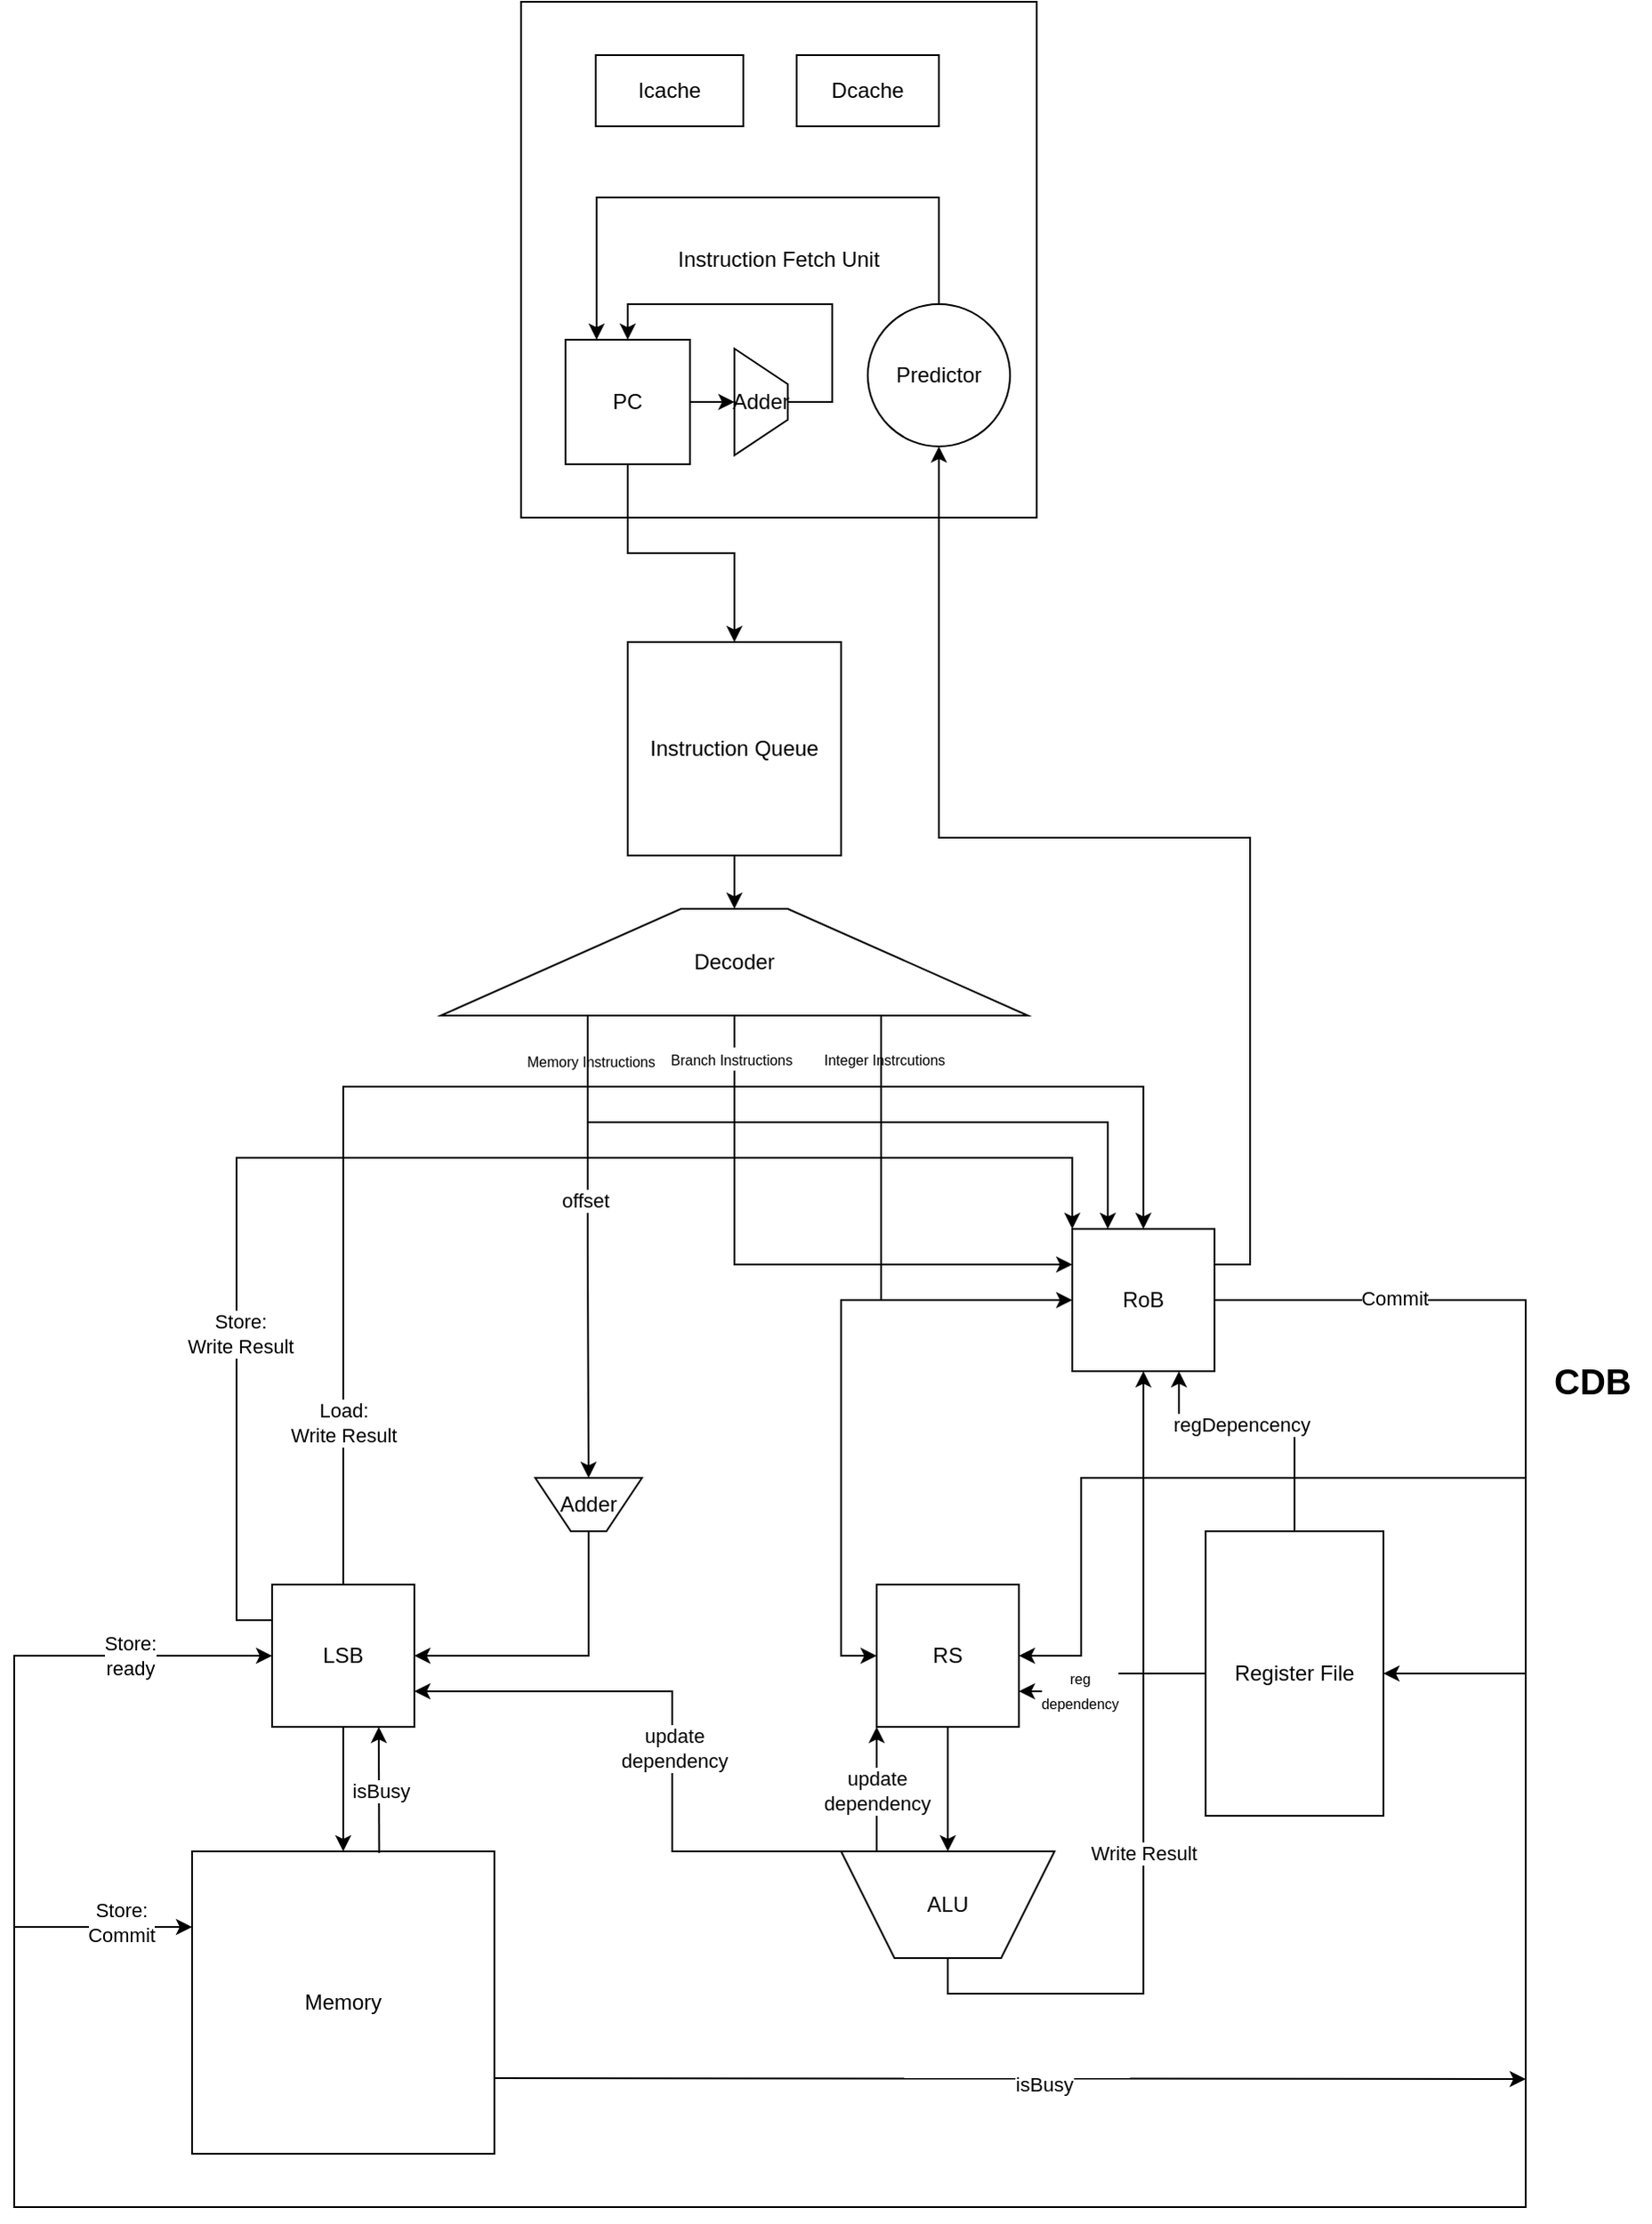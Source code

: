 <mxfile version="22.1.2" type="device">
  <diagram name="第 1 页" id="1AaUHSoJ7V8AeOtojfq8">
    <mxGraphModel dx="1110" dy="748" grid="1" gridSize="10" guides="1" tooltips="1" connect="1" arrows="1" fold="1" page="1" pageScale="1" pageWidth="1654" pageHeight="2336" math="0" shadow="0">
      <root>
        <mxCell id="0" />
        <mxCell id="1" parent="0" />
        <mxCell id="MvJsvNlHEroa7Sd6aKbU-5" style="edgeStyle=orthogonalEdgeStyle;rounded=0;orthogonalLoop=1;jettySize=auto;html=1;exitX=0.75;exitY=1;exitDx=0;exitDy=0;" parent="1" source="MvJsvNlHEroa7Sd6aKbU-42" target="MvJsvNlHEroa7Sd6aKbU-3" edge="1">
          <mxGeometry relative="1" as="geometry">
            <mxPoint x="785" y="990" as="sourcePoint" />
            <Array as="points">
              <mxPoint x="867" y="990" />
              <mxPoint x="870" y="990" />
            </Array>
          </mxGeometry>
        </mxCell>
        <mxCell id="MvJsvNlHEroa7Sd6aKbU-50" value="&lt;font style=&quot;font-size: 8px;&quot;&gt;Integer&amp;nbsp;Instrcutions&lt;/font&gt;" style="edgeLabel;html=1;align=center;verticalAlign=middle;resizable=0;points=[];" parent="MvJsvNlHEroa7Sd6aKbU-5" vertex="1" connectable="0">
          <mxGeometry x="-0.825" y="1" relative="1" as="geometry">
            <mxPoint as="offset" />
          </mxGeometry>
        </mxCell>
        <mxCell id="MvJsvNlHEroa7Sd6aKbU-27" style="edgeStyle=orthogonalEdgeStyle;rounded=0;orthogonalLoop=1;jettySize=auto;html=1;exitX=0.25;exitY=1;exitDx=0;exitDy=0;entryX=0.5;entryY=1;entryDx=0;entryDy=0;" parent="1" source="MvJsvNlHEroa7Sd6aKbU-42" target="MvJsvNlHEroa7Sd6aKbU-20" edge="1">
          <mxGeometry relative="1" as="geometry">
            <mxPoint x="695" y="1050" as="sourcePoint" />
          </mxGeometry>
        </mxCell>
        <mxCell id="MvJsvNlHEroa7Sd6aKbU-31" value="offset" style="edgeLabel;html=1;align=center;verticalAlign=middle;resizable=0;points=[];" parent="MvJsvNlHEroa7Sd6aKbU-27" vertex="1" connectable="0">
          <mxGeometry x="-0.202" y="-2" relative="1" as="geometry">
            <mxPoint as="offset" />
          </mxGeometry>
        </mxCell>
        <mxCell id="MvJsvNlHEroa7Sd6aKbU-49" value="&lt;font style=&quot;font-size: 8px;&quot;&gt;Memory Instructions&lt;/font&gt;" style="edgeLabel;html=1;align=center;verticalAlign=middle;resizable=0;points=[];" parent="MvJsvNlHEroa7Sd6aKbU-27" vertex="1" connectable="0">
          <mxGeometry x="-0.811" y="1" relative="1" as="geometry">
            <mxPoint as="offset" />
          </mxGeometry>
        </mxCell>
        <mxCell id="MvJsvNlHEroa7Sd6aKbU-11" style="edgeStyle=orthogonalEdgeStyle;rounded=0;orthogonalLoop=1;jettySize=auto;html=1;exitX=0.5;exitY=0;exitDx=0;exitDy=0;entryX=0.5;entryY=0;entryDx=0;entryDy=0;" parent="1" source="MvJsvNlHEroa7Sd6aKbU-2" target="MvJsvNlHEroa7Sd6aKbU-3" edge="1">
          <mxGeometry relative="1" as="geometry">
            <Array as="points">
              <mxPoint x="565" y="870" />
              <mxPoint x="1015" y="870" />
            </Array>
          </mxGeometry>
        </mxCell>
        <mxCell id="MvJsvNlHEroa7Sd6aKbU-65" value="Load:&lt;br&gt;Write Result" style="edgeLabel;html=1;align=center;verticalAlign=middle;resizable=0;points=[];" parent="MvJsvNlHEroa7Sd6aKbU-11" vertex="1" connectable="0">
          <mxGeometry x="-0.774" relative="1" as="geometry">
            <mxPoint as="offset" />
          </mxGeometry>
        </mxCell>
        <mxCell id="MvJsvNlHEroa7Sd6aKbU-18" style="edgeStyle=orthogonalEdgeStyle;rounded=0;orthogonalLoop=1;jettySize=auto;html=1;exitX=0.5;exitY=1;exitDx=0;exitDy=0;entryX=0.5;entryY=0;entryDx=0;entryDy=0;" parent="1" source="MvJsvNlHEroa7Sd6aKbU-2" target="MvJsvNlHEroa7Sd6aKbU-17" edge="1">
          <mxGeometry relative="1" as="geometry" />
        </mxCell>
        <mxCell id="MvJsvNlHEroa7Sd6aKbU-70" style="edgeStyle=orthogonalEdgeStyle;rounded=0;orthogonalLoop=1;jettySize=auto;html=1;exitX=0;exitY=0.25;exitDx=0;exitDy=0;entryX=0;entryY=0;entryDx=0;entryDy=0;" parent="1" source="MvJsvNlHEroa7Sd6aKbU-2" target="MvJsvNlHEroa7Sd6aKbU-3" edge="1">
          <mxGeometry relative="1" as="geometry">
            <Array as="points">
              <mxPoint x="505" y="1170" />
              <mxPoint x="505" y="910" />
              <mxPoint x="975" y="910" />
            </Array>
          </mxGeometry>
        </mxCell>
        <mxCell id="MvJsvNlHEroa7Sd6aKbU-71" value="Store:&lt;br&gt;Write Result" style="edgeLabel;html=1;align=center;verticalAlign=middle;resizable=0;points=[];" parent="MvJsvNlHEroa7Sd6aKbU-70" vertex="1" connectable="0">
          <mxGeometry x="-0.542" y="-2" relative="1" as="geometry">
            <mxPoint as="offset" />
          </mxGeometry>
        </mxCell>
        <mxCell id="MvJsvNlHEroa7Sd6aKbU-2" value="LSB" style="whiteSpace=wrap;html=1;aspect=fixed;" parent="1" vertex="1">
          <mxGeometry x="525" y="1150" width="80" height="80" as="geometry" />
        </mxCell>
        <mxCell id="MvJsvNlHEroa7Sd6aKbU-60" style="edgeStyle=orthogonalEdgeStyle;rounded=0;orthogonalLoop=1;jettySize=auto;html=1;exitX=1;exitY=0.5;exitDx=0;exitDy=0;entryX=1;entryY=0.5;entryDx=0;entryDy=0;" parent="1" source="MvJsvNlHEroa7Sd6aKbU-3" target="MvJsvNlHEroa7Sd6aKbU-10" edge="1">
          <mxGeometry relative="1" as="geometry">
            <Array as="points">
              <mxPoint x="1230" y="990" />
              <mxPoint x="1230" y="1200" />
            </Array>
          </mxGeometry>
        </mxCell>
        <mxCell id="MvJsvNlHEroa7Sd6aKbU-72" style="edgeStyle=orthogonalEdgeStyle;rounded=0;orthogonalLoop=1;jettySize=auto;html=1;exitX=1;exitY=0.5;exitDx=0;exitDy=0;entryX=0;entryY=0.25;entryDx=0;entryDy=0;" parent="1" source="MvJsvNlHEroa7Sd6aKbU-3" target="MvJsvNlHEroa7Sd6aKbU-17" edge="1">
          <mxGeometry relative="1" as="geometry">
            <Array as="points">
              <mxPoint x="1230" y="990" />
              <mxPoint x="1230" y="1500" />
              <mxPoint x="380" y="1500" />
              <mxPoint x="380" y="1343" />
            </Array>
          </mxGeometry>
        </mxCell>
        <mxCell id="MvJsvNlHEroa7Sd6aKbU-73" value="Store:&lt;br&gt;Commit" style="edgeLabel;html=1;align=center;verticalAlign=middle;resizable=0;points=[];" parent="MvJsvNlHEroa7Sd6aKbU-72" vertex="1" connectable="0">
          <mxGeometry x="0.601" relative="1" as="geometry">
            <mxPoint x="-40" y="-160" as="offset" />
          </mxGeometry>
        </mxCell>
        <mxCell id="MvJsvNlHEroa7Sd6aKbU-76" style="edgeStyle=orthogonalEdgeStyle;rounded=0;orthogonalLoop=1;jettySize=auto;html=1;exitX=1;exitY=0.5;exitDx=0;exitDy=0;entryX=0;entryY=0.5;entryDx=0;entryDy=0;" parent="1" source="MvJsvNlHEroa7Sd6aKbU-3" target="MvJsvNlHEroa7Sd6aKbU-2" edge="1">
          <mxGeometry relative="1" as="geometry">
            <Array as="points">
              <mxPoint x="1230" y="990" />
              <mxPoint x="1230" y="1500" />
              <mxPoint x="380" y="1500" />
              <mxPoint x="380" y="1190" />
            </Array>
          </mxGeometry>
        </mxCell>
        <mxCell id="MvJsvNlHEroa7Sd6aKbU-77" value="Store:&lt;br&gt;ready" style="edgeLabel;html=1;align=center;verticalAlign=middle;resizable=0;points=[];" parent="MvJsvNlHEroa7Sd6aKbU-76" vertex="1" connectable="0">
          <mxGeometry x="0.919" relative="1" as="geometry">
            <mxPoint as="offset" />
          </mxGeometry>
        </mxCell>
        <mxCell id="MvJsvNlHEroa7Sd6aKbU-64" style="edgeStyle=orthogonalEdgeStyle;rounded=0;orthogonalLoop=1;jettySize=auto;html=1;exitX=1;exitY=0.5;exitDx=0;exitDy=0;entryX=1;entryY=0.5;entryDx=0;entryDy=0;" parent="1" source="MvJsvNlHEroa7Sd6aKbU-3" target="MvJsvNlHEroa7Sd6aKbU-4" edge="1">
          <mxGeometry relative="1" as="geometry">
            <Array as="points">
              <mxPoint x="1230" y="990" />
              <mxPoint x="1230" y="1090" />
              <mxPoint x="980" y="1090" />
              <mxPoint x="980" y="1190" />
            </Array>
          </mxGeometry>
        </mxCell>
        <mxCell id="MvJsvNlHEroa7Sd6aKbU-67" value="Commit" style="edgeLabel;html=1;align=center;verticalAlign=middle;resizable=0;points=[];" parent="MvJsvNlHEroa7Sd6aKbU-64" vertex="1" connectable="0">
          <mxGeometry x="-0.695" y="1" relative="1" as="geometry">
            <mxPoint as="offset" />
          </mxGeometry>
        </mxCell>
        <mxCell id="MvJsvNlHEroa7Sd6aKbU-3" value="RoB" style="whiteSpace=wrap;html=1;aspect=fixed;" parent="1" vertex="1">
          <mxGeometry x="975" y="950" width="80" height="80" as="geometry" />
        </mxCell>
        <mxCell id="MvJsvNlHEroa7Sd6aKbU-15" style="edgeStyle=orthogonalEdgeStyle;rounded=0;orthogonalLoop=1;jettySize=auto;html=1;exitX=0.5;exitY=1;exitDx=0;exitDy=0;entryX=0.5;entryY=1;entryDx=0;entryDy=0;" parent="1" source="MvJsvNlHEroa7Sd6aKbU-4" target="MvJsvNlHEroa7Sd6aKbU-13" edge="1">
          <mxGeometry relative="1" as="geometry" />
        </mxCell>
        <mxCell id="MvJsvNlHEroa7Sd6aKbU-4" value="RS" style="whiteSpace=wrap;html=1;aspect=fixed;" parent="1" vertex="1">
          <mxGeometry x="865" y="1150" width="80" height="80" as="geometry" />
        </mxCell>
        <mxCell id="rLQXvGr-ElykhCDke65y-30" style="edgeStyle=orthogonalEdgeStyle;rounded=0;orthogonalLoop=1;jettySize=auto;html=1;exitX=0.5;exitY=0;exitDx=0;exitDy=0;entryX=0.75;entryY=1;entryDx=0;entryDy=0;" edge="1" parent="1" source="MvJsvNlHEroa7Sd6aKbU-10" target="MvJsvNlHEroa7Sd6aKbU-3">
          <mxGeometry relative="1" as="geometry">
            <Array as="points">
              <mxPoint x="1100" y="1060" />
              <mxPoint x="1035" y="1060" />
            </Array>
          </mxGeometry>
        </mxCell>
        <mxCell id="rLQXvGr-ElykhCDke65y-32" value="regDepencency" style="edgeLabel;html=1;align=center;verticalAlign=middle;resizable=0;points=[];" vertex="1" connectable="0" parent="rLQXvGr-ElykhCDke65y-30">
          <mxGeometry x="0.038" relative="1" as="geometry">
            <mxPoint x="-10" as="offset" />
          </mxGeometry>
        </mxCell>
        <mxCell id="rLQXvGr-ElykhCDke65y-42" style="edgeStyle=orthogonalEdgeStyle;rounded=0;orthogonalLoop=1;jettySize=auto;html=1;exitX=0;exitY=0.5;exitDx=0;exitDy=0;entryX=1;entryY=0.75;entryDx=0;entryDy=0;" edge="1" parent="1" source="MvJsvNlHEroa7Sd6aKbU-10" target="MvJsvNlHEroa7Sd6aKbU-4">
          <mxGeometry relative="1" as="geometry" />
        </mxCell>
        <mxCell id="rLQXvGr-ElykhCDke65y-43" value="&lt;font style=&quot;font-size: 8px;&quot;&gt;reg&lt;br&gt;dependency&lt;/font&gt;" style="edgeLabel;html=1;align=center;verticalAlign=middle;resizable=0;points=[];" vertex="1" connectable="0" parent="rLQXvGr-ElykhCDke65y-42">
          <mxGeometry x="0.407" y="-1" relative="1" as="geometry">
            <mxPoint as="offset" />
          </mxGeometry>
        </mxCell>
        <mxCell id="MvJsvNlHEroa7Sd6aKbU-10" value="Register File" style="rounded=0;whiteSpace=wrap;html=1;" parent="1" vertex="1">
          <mxGeometry x="1050" y="1120" width="100" height="160" as="geometry" />
        </mxCell>
        <mxCell id="MvJsvNlHEroa7Sd6aKbU-16" style="edgeStyle=orthogonalEdgeStyle;rounded=0;orthogonalLoop=1;jettySize=auto;html=1;exitX=0.5;exitY=0;exitDx=0;exitDy=0;entryX=0.5;entryY=1;entryDx=0;entryDy=0;" parent="1" source="MvJsvNlHEroa7Sd6aKbU-13" target="MvJsvNlHEroa7Sd6aKbU-3" edge="1">
          <mxGeometry relative="1" as="geometry" />
        </mxCell>
        <mxCell id="MvJsvNlHEroa7Sd6aKbU-66" value="Write Result" style="edgeLabel;html=1;align=center;verticalAlign=middle;resizable=0;points=[];" parent="MvJsvNlHEroa7Sd6aKbU-16" vertex="1" connectable="0">
          <mxGeometry x="-0.128" relative="1" as="geometry">
            <mxPoint as="offset" />
          </mxGeometry>
        </mxCell>
        <mxCell id="rLQXvGr-ElykhCDke65y-36" style="edgeStyle=orthogonalEdgeStyle;rounded=0;orthogonalLoop=1;jettySize=auto;html=1;exitX=1;exitY=0.25;exitDx=0;exitDy=0;entryX=0;entryY=1;entryDx=0;entryDy=0;" edge="1" parent="1" source="MvJsvNlHEroa7Sd6aKbU-13" target="MvJsvNlHEroa7Sd6aKbU-4">
          <mxGeometry relative="1" as="geometry" />
        </mxCell>
        <mxCell id="rLQXvGr-ElykhCDke65y-37" value="update&lt;br&gt;dependency" style="edgeLabel;html=1;align=center;verticalAlign=middle;resizable=0;points=[];" vertex="1" connectable="0" parent="rLQXvGr-ElykhCDke65y-36">
          <mxGeometry x="0.352" relative="1" as="geometry">
            <mxPoint as="offset" />
          </mxGeometry>
        </mxCell>
        <mxCell id="rLQXvGr-ElykhCDke65y-39" style="edgeStyle=orthogonalEdgeStyle;rounded=0;orthogonalLoop=1;jettySize=auto;html=1;exitX=1;exitY=1;exitDx=0;exitDy=0;entryX=1;entryY=0.75;entryDx=0;entryDy=0;" edge="1" parent="1" source="MvJsvNlHEroa7Sd6aKbU-13" target="MvJsvNlHEroa7Sd6aKbU-2">
          <mxGeometry relative="1" as="geometry">
            <Array as="points">
              <mxPoint x="750" y="1300" />
              <mxPoint x="750" y="1210" />
            </Array>
          </mxGeometry>
        </mxCell>
        <mxCell id="rLQXvGr-ElykhCDke65y-40" value="update&lt;br&gt;dependency" style="edgeLabel;html=1;align=center;verticalAlign=middle;resizable=0;points=[];" vertex="1" connectable="0" parent="rLQXvGr-ElykhCDke65y-39">
          <mxGeometry x="-0.073" y="-1" relative="1" as="geometry">
            <mxPoint as="offset" />
          </mxGeometry>
        </mxCell>
        <mxCell id="MvJsvNlHEroa7Sd6aKbU-13" value="ALU" style="shape=trapezoid;perimeter=trapezoidPerimeter;whiteSpace=wrap;html=1;fixedSize=1;rotation=0;size=30;direction=west;" parent="1" vertex="1">
          <mxGeometry x="845" y="1300" width="120" height="60" as="geometry" />
        </mxCell>
        <mxCell id="MvJsvNlHEroa7Sd6aKbU-17" value="Memory" style="whiteSpace=wrap;html=1;aspect=fixed;" parent="1" vertex="1">
          <mxGeometry x="480" y="1300" width="170" height="170" as="geometry" />
        </mxCell>
        <mxCell id="MvJsvNlHEroa7Sd6aKbU-29" style="edgeStyle=orthogonalEdgeStyle;rounded=0;orthogonalLoop=1;jettySize=auto;html=1;exitX=0.5;exitY=0;exitDx=0;exitDy=0;entryX=1;entryY=0.5;entryDx=0;entryDy=0;" parent="1" source="MvJsvNlHEroa7Sd6aKbU-20" target="MvJsvNlHEroa7Sd6aKbU-2" edge="1">
          <mxGeometry relative="1" as="geometry" />
        </mxCell>
        <mxCell id="MvJsvNlHEroa7Sd6aKbU-20" value="Adder" style="shape=trapezoid;perimeter=trapezoidPerimeter;whiteSpace=wrap;html=1;fixedSize=1;direction=west;" parent="1" vertex="1">
          <mxGeometry x="673" y="1090" width="60" height="30" as="geometry" />
        </mxCell>
        <mxCell id="MvJsvNlHEroa7Sd6aKbU-32" value="Instruction Fetch Unit" style="whiteSpace=wrap;html=1;aspect=fixed;" parent="1" vertex="1">
          <mxGeometry x="665" y="260" width="290" height="290" as="geometry" />
        </mxCell>
        <mxCell id="MvJsvNlHEroa7Sd6aKbU-37" style="edgeStyle=orthogonalEdgeStyle;rounded=0;orthogonalLoop=1;jettySize=auto;html=1;exitX=1;exitY=0.5;exitDx=0;exitDy=0;entryX=0.5;entryY=1;entryDx=0;entryDy=0;" parent="1" source="MvJsvNlHEroa7Sd6aKbU-34" target="MvJsvNlHEroa7Sd6aKbU-36" edge="1">
          <mxGeometry relative="1" as="geometry" />
        </mxCell>
        <mxCell id="MvJsvNlHEroa7Sd6aKbU-41" style="edgeStyle=orthogonalEdgeStyle;rounded=0;orthogonalLoop=1;jettySize=auto;html=1;exitX=0.5;exitY=1;exitDx=0;exitDy=0;entryX=0.5;entryY=0;entryDx=0;entryDy=0;" parent="1" source="MvJsvNlHEroa7Sd6aKbU-34" target="MvJsvNlHEroa7Sd6aKbU-40" edge="1">
          <mxGeometry relative="1" as="geometry" />
        </mxCell>
        <mxCell id="MvJsvNlHEroa7Sd6aKbU-34" value="PC" style="rounded=0;whiteSpace=wrap;html=1;" parent="1" vertex="1">
          <mxGeometry x="690" y="450" width="70" height="70" as="geometry" />
        </mxCell>
        <mxCell id="MvJsvNlHEroa7Sd6aKbU-38" style="edgeStyle=orthogonalEdgeStyle;rounded=0;orthogonalLoop=1;jettySize=auto;html=1;exitX=0.5;exitY=0;exitDx=0;exitDy=0;entryX=0.5;entryY=0;entryDx=0;entryDy=0;" parent="1" source="MvJsvNlHEroa7Sd6aKbU-36" target="MvJsvNlHEroa7Sd6aKbU-34" edge="1">
          <mxGeometry relative="1" as="geometry">
            <Array as="points">
              <mxPoint x="840" y="485" />
              <mxPoint x="840" y="430" />
              <mxPoint x="725" y="430" />
            </Array>
          </mxGeometry>
        </mxCell>
        <mxCell id="MvJsvNlHEroa7Sd6aKbU-36" value="Adder" style="shape=trapezoid;perimeter=trapezoidPerimeter;whiteSpace=wrap;html=1;fixedSize=1;direction=south;" parent="1" vertex="1">
          <mxGeometry x="785" y="455" width="30" height="60" as="geometry" />
        </mxCell>
        <mxCell id="MvJsvNlHEroa7Sd6aKbU-43" style="edgeStyle=orthogonalEdgeStyle;rounded=0;orthogonalLoop=1;jettySize=auto;html=1;exitX=0.5;exitY=1;exitDx=0;exitDy=0;entryX=0.5;entryY=0;entryDx=0;entryDy=0;" parent="1" source="MvJsvNlHEroa7Sd6aKbU-40" target="MvJsvNlHEroa7Sd6aKbU-42" edge="1">
          <mxGeometry relative="1" as="geometry" />
        </mxCell>
        <mxCell id="MvJsvNlHEroa7Sd6aKbU-40" value="Instruction Queue" style="whiteSpace=wrap;html=1;aspect=fixed;" parent="1" vertex="1">
          <mxGeometry x="725" y="620" width="120" height="120" as="geometry" />
        </mxCell>
        <mxCell id="MvJsvNlHEroa7Sd6aKbU-51" style="edgeStyle=orthogonalEdgeStyle;rounded=0;orthogonalLoop=1;jettySize=auto;html=1;exitX=0.75;exitY=1;exitDx=0;exitDy=0;entryX=0;entryY=0.5;entryDx=0;entryDy=0;" parent="1" source="MvJsvNlHEroa7Sd6aKbU-42" target="MvJsvNlHEroa7Sd6aKbU-4" edge="1">
          <mxGeometry relative="1" as="geometry" />
        </mxCell>
        <mxCell id="MvJsvNlHEroa7Sd6aKbU-52" style="edgeStyle=orthogonalEdgeStyle;rounded=0;orthogonalLoop=1;jettySize=auto;html=1;exitX=0.25;exitY=1;exitDx=0;exitDy=0;entryX=0.25;entryY=0;entryDx=0;entryDy=0;" parent="1" source="MvJsvNlHEroa7Sd6aKbU-42" target="MvJsvNlHEroa7Sd6aKbU-3" edge="1">
          <mxGeometry relative="1" as="geometry" />
        </mxCell>
        <mxCell id="MvJsvNlHEroa7Sd6aKbU-53" style="edgeStyle=orthogonalEdgeStyle;rounded=0;orthogonalLoop=1;jettySize=auto;html=1;exitX=0.5;exitY=1;exitDx=0;exitDy=0;entryX=0;entryY=0.25;entryDx=0;entryDy=0;" parent="1" source="MvJsvNlHEroa7Sd6aKbU-42" target="MvJsvNlHEroa7Sd6aKbU-3" edge="1">
          <mxGeometry relative="1" as="geometry" />
        </mxCell>
        <mxCell id="MvJsvNlHEroa7Sd6aKbU-54" value="&lt;font style=&quot;font-size: 8px;&quot;&gt;Branch Instructions&lt;/font&gt;" style="edgeLabel;html=1;align=center;verticalAlign=middle;resizable=0;points=[];" parent="MvJsvNlHEroa7Sd6aKbU-53" vertex="1" connectable="0">
          <mxGeometry x="-0.853" y="-2" relative="1" as="geometry">
            <mxPoint y="-1" as="offset" />
          </mxGeometry>
        </mxCell>
        <mxCell id="MvJsvNlHEroa7Sd6aKbU-42" value="Decoder" style="shape=trapezoid;perimeter=trapezoidPerimeter;whiteSpace=wrap;html=1;fixedSize=1;size=135;" parent="1" vertex="1">
          <mxGeometry x="620" y="770" width="330" height="60" as="geometry" />
        </mxCell>
        <mxCell id="MvJsvNlHEroa7Sd6aKbU-59" style="edgeStyle=orthogonalEdgeStyle;rounded=0;orthogonalLoop=1;jettySize=auto;html=1;exitX=0.5;exitY=0;exitDx=0;exitDy=0;entryX=0.25;entryY=0;entryDx=0;entryDy=0;" parent="1" source="MvJsvNlHEroa7Sd6aKbU-19" target="MvJsvNlHEroa7Sd6aKbU-34" edge="1">
          <mxGeometry relative="1" as="geometry">
            <Array as="points">
              <mxPoint x="900" y="370" />
              <mxPoint x="708" y="370" />
            </Array>
          </mxGeometry>
        </mxCell>
        <mxCell id="MvJsvNlHEroa7Sd6aKbU-69" value="&lt;font style=&quot;font-size: 20px;&quot;&gt;&lt;b&gt;CDB&lt;/b&gt;&lt;/font&gt;" style="text;strokeColor=none;fillColor=none;align=left;verticalAlign=middle;spacingLeft=4;spacingRight=4;overflow=hidden;points=[[0,0.5],[1,0.5]];portConstraint=eastwest;rotatable=0;whiteSpace=wrap;html=1;" parent="1" vertex="1">
          <mxGeometry x="1240" y="1020" width="60" height="30" as="geometry" />
        </mxCell>
        <mxCell id="MvJsvNlHEroa7Sd6aKbU-19" value="Predictor" style="ellipse;whiteSpace=wrap;html=1;aspect=fixed;" parent="1" vertex="1">
          <mxGeometry x="860" y="430" width="80" height="80" as="geometry" />
        </mxCell>
        <mxCell id="MvJsvNlHEroa7Sd6aKbU-57" style="edgeStyle=orthogonalEdgeStyle;rounded=0;orthogonalLoop=1;jettySize=auto;html=1;exitX=1;exitY=0.25;exitDx=0;exitDy=0;entryX=0.5;entryY=1;entryDx=0;entryDy=0;" parent="1" source="MvJsvNlHEroa7Sd6aKbU-3" target="MvJsvNlHEroa7Sd6aKbU-19" edge="1">
          <mxGeometry relative="1" as="geometry" />
        </mxCell>
        <mxCell id="rLQXvGr-ElykhCDke65y-14" value="Icache" style="rounded=0;whiteSpace=wrap;html=1;" vertex="1" parent="1">
          <mxGeometry x="707" y="290" width="83" height="40" as="geometry" />
        </mxCell>
        <mxCell id="rLQXvGr-ElykhCDke65y-24" value="" style="endArrow=classic;html=1;rounded=0;exitX=1;exitY=0.75;exitDx=0;exitDy=0;" edge="1" parent="1" source="MvJsvNlHEroa7Sd6aKbU-17">
          <mxGeometry width="50" height="50" relative="1" as="geometry">
            <mxPoint x="683" y="1430" as="sourcePoint" />
            <mxPoint x="1230" y="1428" as="targetPoint" />
          </mxGeometry>
        </mxCell>
        <mxCell id="rLQXvGr-ElykhCDke65y-25" value="isBusy" style="edgeLabel;html=1;align=center;verticalAlign=middle;resizable=0;points=[];" vertex="1" connectable="0" parent="rLQXvGr-ElykhCDke65y-24">
          <mxGeometry x="0.066" y="-3" relative="1" as="geometry">
            <mxPoint as="offset" />
          </mxGeometry>
        </mxCell>
        <mxCell id="rLQXvGr-ElykhCDke65y-27" value="" style="endArrow=classic;html=1;rounded=0;exitX=0.619;exitY=0.005;exitDx=0;exitDy=0;exitPerimeter=0;entryX=0.75;entryY=1;entryDx=0;entryDy=0;" edge="1" parent="1" source="MvJsvNlHEroa7Sd6aKbU-17" target="MvJsvNlHEroa7Sd6aKbU-2">
          <mxGeometry width="50" height="50" relative="1" as="geometry">
            <mxPoint x="830" y="1260" as="sourcePoint" />
            <mxPoint x="880" y="1210" as="targetPoint" />
          </mxGeometry>
        </mxCell>
        <mxCell id="rLQXvGr-ElykhCDke65y-28" value="isBusy" style="edgeLabel;html=1;align=center;verticalAlign=middle;resizable=0;points=[];" vertex="1" connectable="0" parent="rLQXvGr-ElykhCDke65y-27">
          <mxGeometry x="-0.006" y="-1" relative="1" as="geometry">
            <mxPoint as="offset" />
          </mxGeometry>
        </mxCell>
        <mxCell id="rLQXvGr-ElykhCDke65y-45" value="Dcache" style="rounded=0;whiteSpace=wrap;html=1;" vertex="1" parent="1">
          <mxGeometry x="820" y="290" width="80" height="40" as="geometry" />
        </mxCell>
      </root>
    </mxGraphModel>
  </diagram>
</mxfile>
